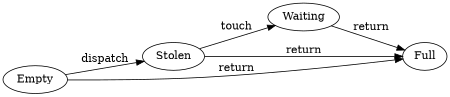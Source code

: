 digraph states {
	graph [size="3,2", rankdir=LR];
	node [label="\N", shape=ellipse];
	graph [bb="0,0,480,134"];
	empty [label=Empty, pos="32,41", width="0.89", height="0.50"];
	stolen [label=Stolen, pos="179,64", width="0.86", height="0.50"];
	waiting [label=Waiting, pos="318,116", width="0.97", height="0.50"];
	full [label=Full, pos="453,64", width="0.75", height="0.50"];
	empty -> full [label=return, pos="e,427,60 64,39 88,38 120,37 148,37 176,36 183,35 210,37 283,41 369,52 417,59", lp="246,47"];
	empty -> stolen [label=dispatch, wt=28, pos="e,149,59 63,46 85,49 115,54 139,58", lp="106,63"];
	stolen -> full [label=return, pos="e,426,64 210,64 261,64 361,64 416,64", lp="318,72"];
	stolen -> waiting [label=touch, pos="e,289,105 205,74 226,82 256,93 280,102", lp="246,102"];
	waiting -> full [label=return, pos="e,429,73 346,105 368,97 397,86 420,77", lp="390,102"];
}
